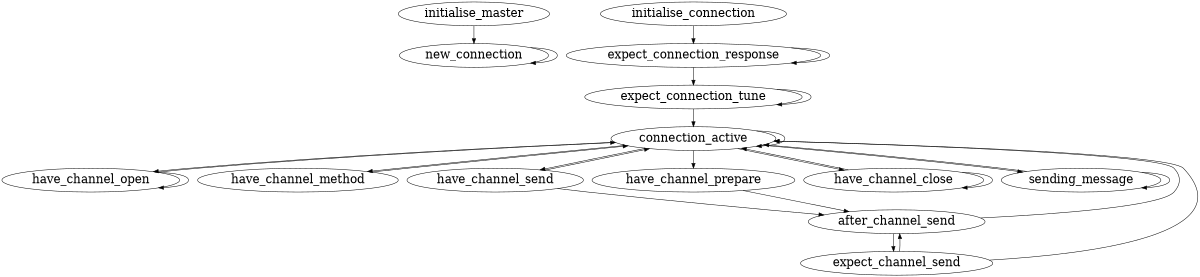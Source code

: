 digraph ServerAgent {
    size = "8,11";
    node [fontsize=24];
    subgraph master {
        initialise_master -> new_connection;
        new_connection -> new_connection;
    }
    subgraph client {
        initialise_connection -> expect_connection_response;
        expect_connection_response -> expect_connection_tune;
        expect_connection_response -> expect_connection_response;
        expect_connection_tune -> expect_connection_tune;
        expect_connection_tune -> connection_active;
        connection_active -> connection_active;
        connection_active -> have_channel_open;
        connection_active -> have_channel_method;
        connection_active -> have_channel_send;
        connection_active -> have_channel_prepare;
        connection_active -> have_channel_close;
        connection_active -> sending_message;
        have_channel_open -> connection_active;
        have_channel_open -> have_channel_open;
        have_channel_method -> connection_active;
        have_channel_send -> after_channel_send;
        have_channel_send -> connection_active;
        after_channel_send -> expect_channel_send;
        after_channel_send -> connection_active;
        expect_channel_send -> after_channel_send;
        expect_channel_send -> connection_active;
        have_channel_prepare -> after_channel_send;
        have_channel_close -> have_channel_close;
        have_channel_close -> connection_active;
        sending_message -> sending_message;
        sending_message -> connection_active;
    }
}
